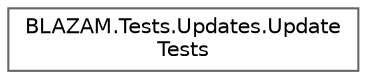 digraph "Graphical Class Hierarchy"
{
 // LATEX_PDF_SIZE
  bgcolor="transparent";
  edge [fontname=Helvetica,fontsize=10,labelfontname=Helvetica,labelfontsize=10];
  node [fontname=Helvetica,fontsize=10,shape=box,height=0.2,width=0.4];
  rankdir="LR";
  Node0 [id="Node000000",label="BLAZAM.Tests.Updates.Update\lTests",height=0.2,width=0.4,color="grey40", fillcolor="white", style="filled",URL="$class_b_l_a_z_a_m_1_1_tests_1_1_updates_1_1_update_tests.html",tooltip=" "];
}
